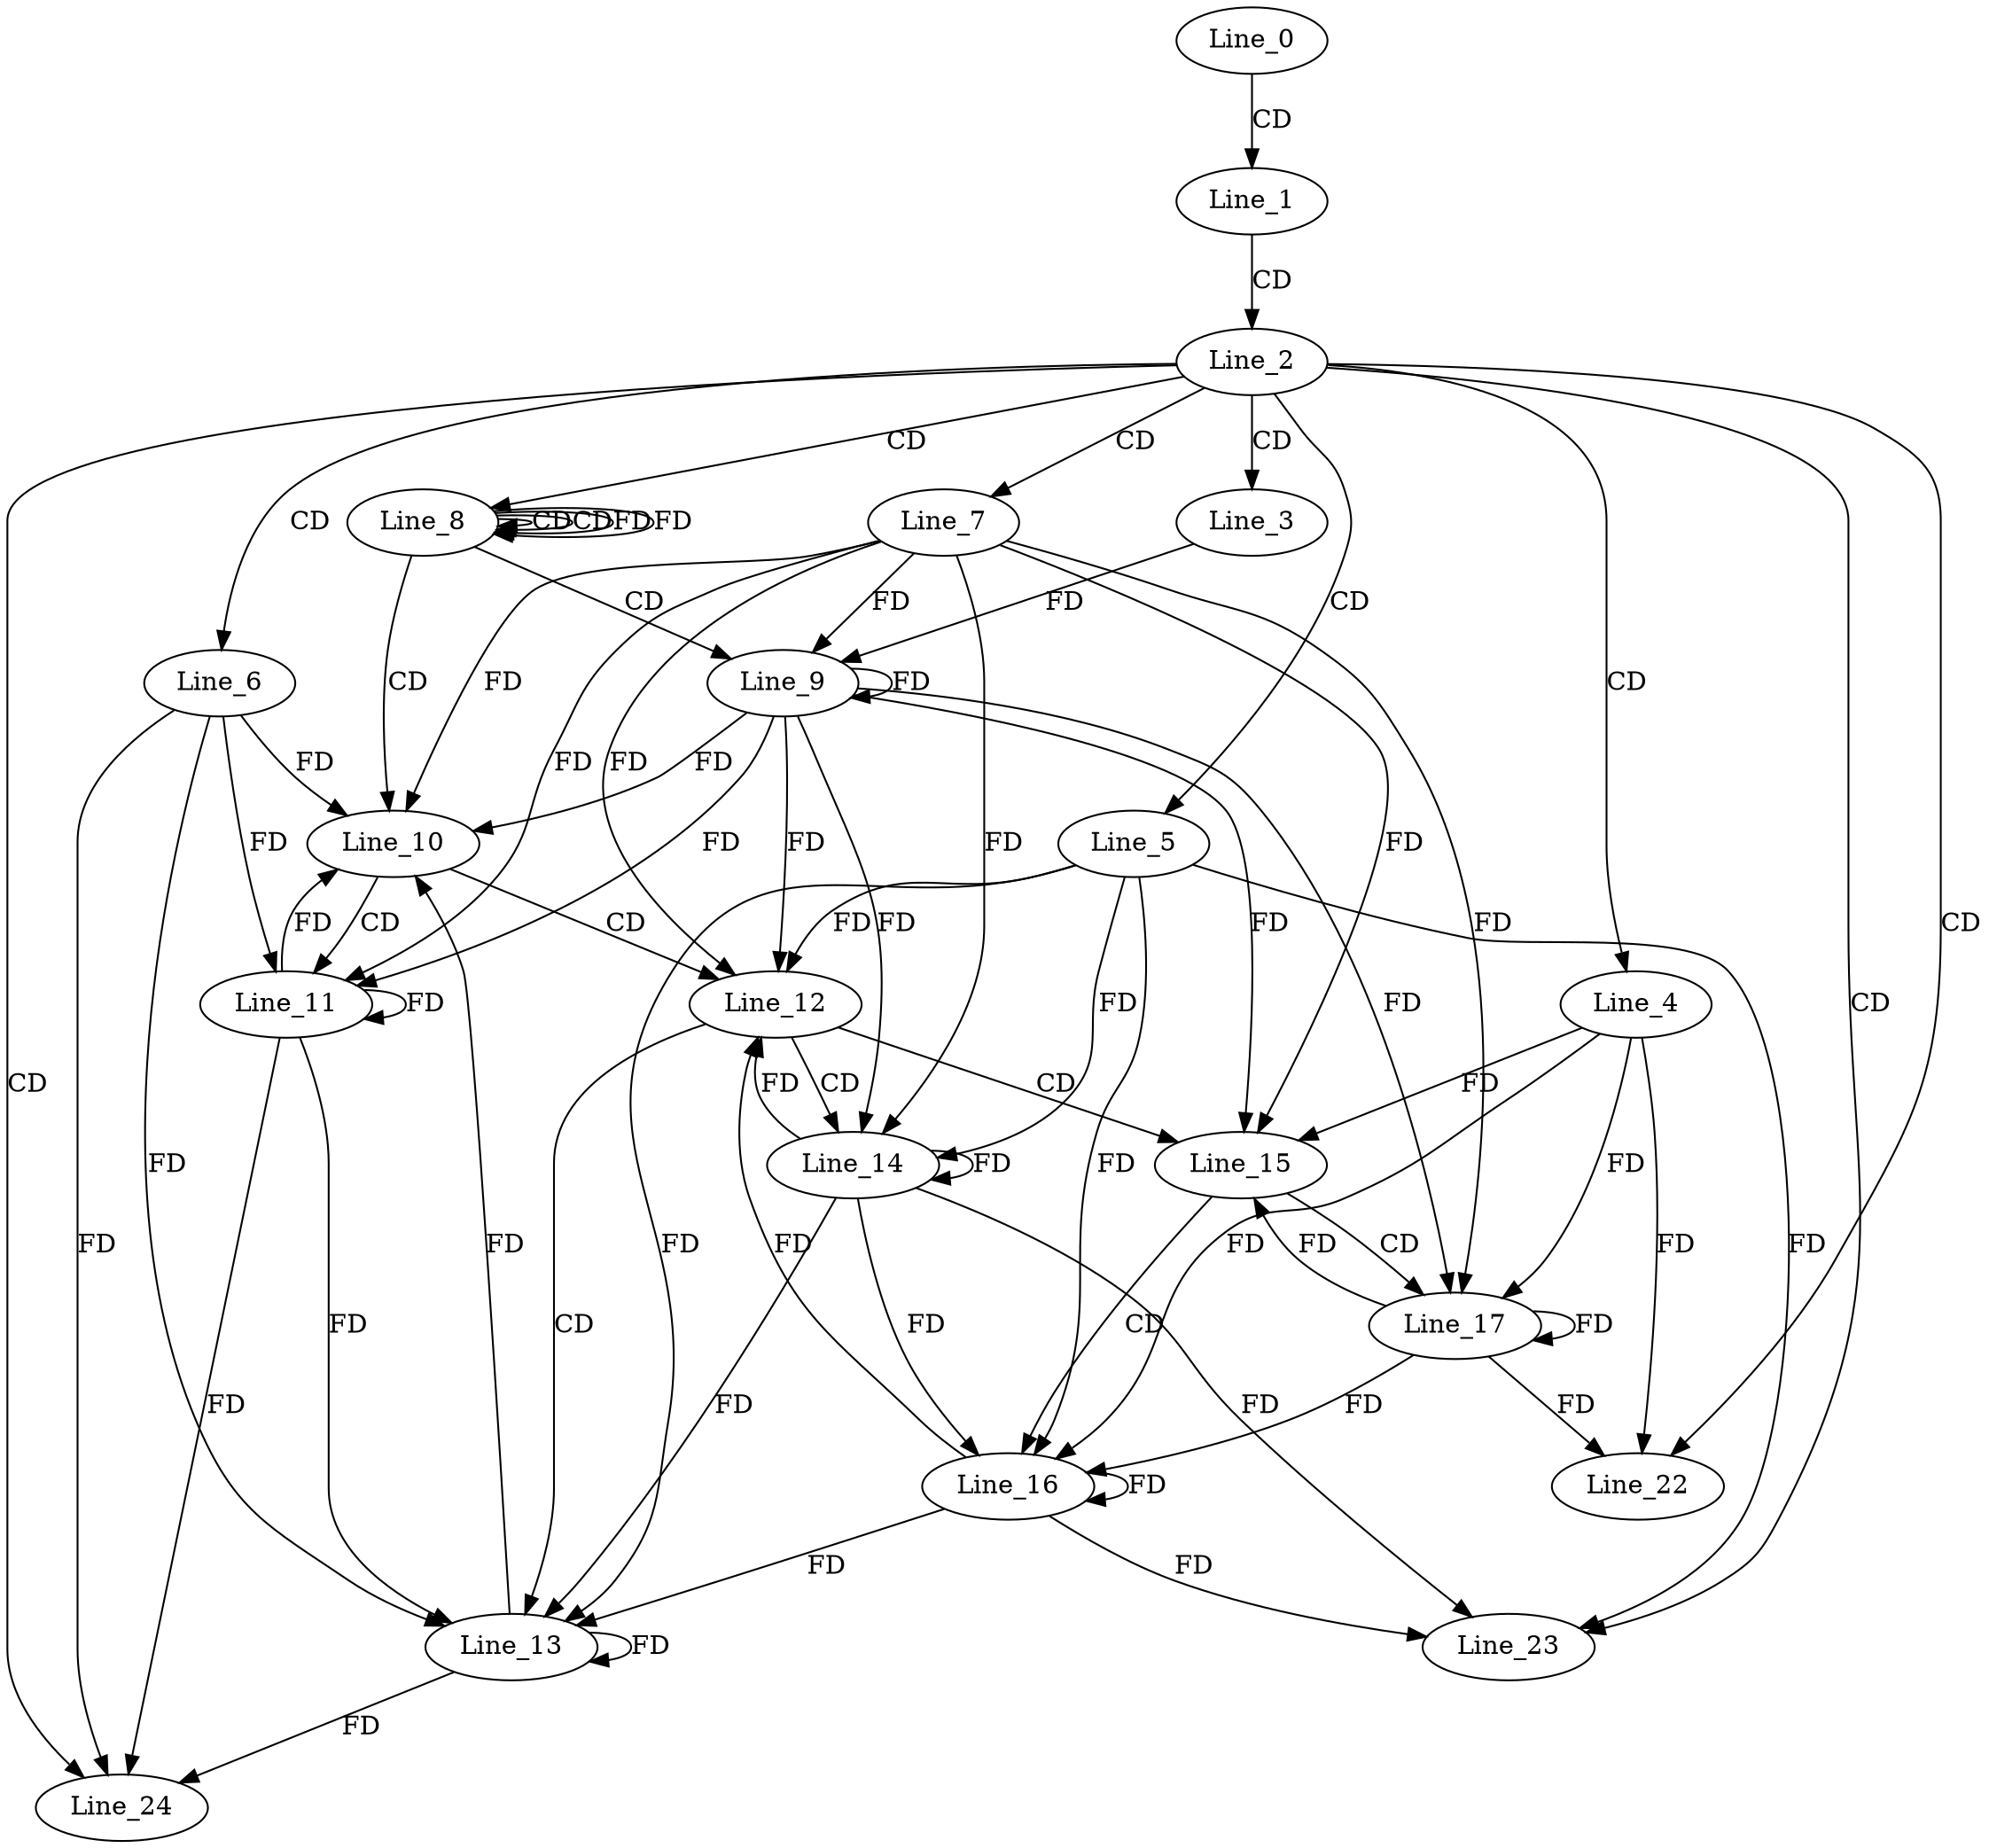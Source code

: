 digraph G {
  Line_0;
  Line_1;
  Line_2;
  Line_3;
  Line_4;
  Line_5;
  Line_6;
  Line_7;
  Line_8;
  Line_8;
  Line_8;
  Line_9;
  Line_9;
  Line_9;
  Line_10;
  Line_11;
  Line_12;
  Line_13;
  Line_14;
  Line_15;
  Line_16;
  Line_17;
  Line_22;
  Line_23;
  Line_24;
  Line_0 -> Line_1 [ label="CD" ];
  Line_1 -> Line_2 [ label="CD" ];
  Line_2 -> Line_3 [ label="CD" ];
  Line_2 -> Line_4 [ label="CD" ];
  Line_2 -> Line_5 [ label="CD" ];
  Line_2 -> Line_6 [ label="CD" ];
  Line_2 -> Line_7 [ label="CD" ];
  Line_2 -> Line_8 [ label="CD" ];
  Line_8 -> Line_8 [ label="CD" ];
  Line_8 -> Line_8 [ label="CD" ];
  Line_8 -> Line_8 [ label="FD" ];
  Line_8 -> Line_9 [ label="CD" ];
  Line_9 -> Line_9 [ label="FD" ];
  Line_7 -> Line_9 [ label="FD" ];
  Line_3 -> Line_9 [ label="FD" ];
  Line_8 -> Line_10 [ label="CD" ];
  Line_9 -> Line_10 [ label="FD" ];
  Line_7 -> Line_10 [ label="FD" ];
  Line_6 -> Line_10 [ label="FD" ];
  Line_10 -> Line_11 [ label="CD" ];
  Line_11 -> Line_11 [ label="FD" ];
  Line_6 -> Line_11 [ label="FD" ];
  Line_9 -> Line_11 [ label="FD" ];
  Line_7 -> Line_11 [ label="FD" ];
  Line_10 -> Line_12 [ label="CD" ];
  Line_9 -> Line_12 [ label="FD" ];
  Line_7 -> Line_12 [ label="FD" ];
  Line_5 -> Line_12 [ label="FD" ];
  Line_12 -> Line_13 [ label="CD" ];
  Line_11 -> Line_13 [ label="FD" ];
  Line_13 -> Line_13 [ label="FD" ];
  Line_6 -> Line_13 [ label="FD" ];
  Line_5 -> Line_13 [ label="FD" ];
  Line_12 -> Line_14 [ label="CD" ];
  Line_14 -> Line_14 [ label="FD" ];
  Line_5 -> Line_14 [ label="FD" ];
  Line_9 -> Line_14 [ label="FD" ];
  Line_7 -> Line_14 [ label="FD" ];
  Line_12 -> Line_15 [ label="CD" ];
  Line_9 -> Line_15 [ label="FD" ];
  Line_7 -> Line_15 [ label="FD" ];
  Line_4 -> Line_15 [ label="FD" ];
  Line_15 -> Line_16 [ label="CD" ];
  Line_14 -> Line_16 [ label="FD" ];
  Line_16 -> Line_16 [ label="FD" ];
  Line_5 -> Line_16 [ label="FD" ];
  Line_4 -> Line_16 [ label="FD" ];
  Line_15 -> Line_17 [ label="CD" ];
  Line_17 -> Line_17 [ label="FD" ];
  Line_4 -> Line_17 [ label="FD" ];
  Line_9 -> Line_17 [ label="FD" ];
  Line_7 -> Line_17 [ label="FD" ];
  Line_2 -> Line_22 [ label="CD" ];
  Line_17 -> Line_22 [ label="FD" ];
  Line_4 -> Line_22 [ label="FD" ];
  Line_2 -> Line_23 [ label="CD" ];
  Line_14 -> Line_23 [ label="FD" ];
  Line_16 -> Line_23 [ label="FD" ];
  Line_5 -> Line_23 [ label="FD" ];
  Line_2 -> Line_24 [ label="CD" ];
  Line_11 -> Line_24 [ label="FD" ];
  Line_13 -> Line_24 [ label="FD" ];
  Line_6 -> Line_24 [ label="FD" ];
  Line_8 -> Line_8 [ label="FD" ];
  Line_11 -> Line_10 [ label="FD" ];
  Line_13 -> Line_10 [ label="FD" ];
  Line_14 -> Line_12 [ label="FD" ];
  Line_16 -> Line_12 [ label="FD" ];
  Line_14 -> Line_13 [ label="FD" ];
  Line_16 -> Line_13 [ label="FD" ];
  Line_17 -> Line_15 [ label="FD" ];
  Line_17 -> Line_16 [ label="FD" ];
}
